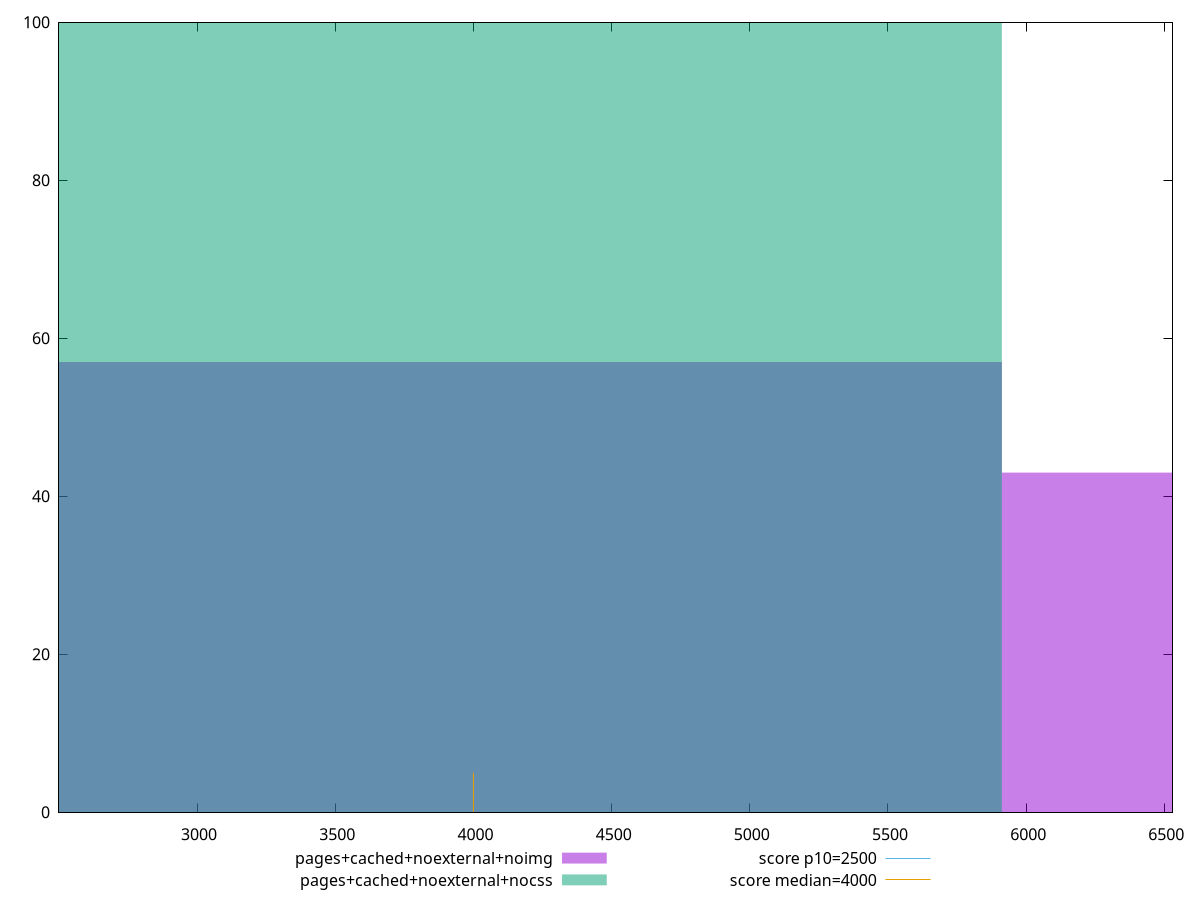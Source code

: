 reset

$pagesCachedNoexternalNoimg <<EOF
3941.441261899097 57
7882.882523798194 43
EOF

$pagesCachedNoexternalNocss <<EOF
3941.441261899097 100
EOF

set key outside below
set boxwidth 3941.441261899097
set xrange [2500.3651:6529.4758]
set yrange [0:100]
set style fill transparent solid 0.5 noborder

set parametric
set terminal svg size 640, 500 enhanced background rgb 'white'
set output "report_00007_2020-12-11T15:55:29.892Z/largest-contentful-paint/comparison/histogram/8_vs_9.svg"

plot $pagesCachedNoexternalNoimg title "pages+cached+noexternal+noimg" with boxes, \
     $pagesCachedNoexternalNocss title "pages+cached+noexternal+nocss" with boxes, \
     2500,t title "score p10=2500", \
     4000,t title "score median=4000"

reset
